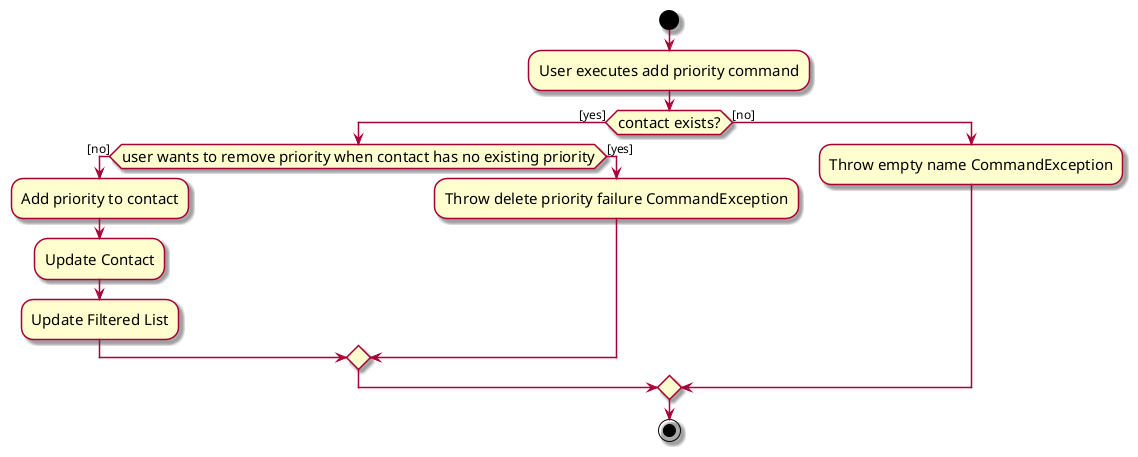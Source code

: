 @startuml
skin rose
skinparam ActivityFontSize 15
skinparam ArrowFontSize 12
start
:User executes add priority command;
if (contact exists?) then ([yes])
  if (user wants to remove priority when contact has no existing priority) then ([no])
    :Add priority to contact;
    :Update Contact;
    :Update Filtered List;
  else ([yes])
    :Throw delete priority failure CommandException;
  endif
else ([no])
  :Throw empty name CommandException;
endif
stop
@enduml